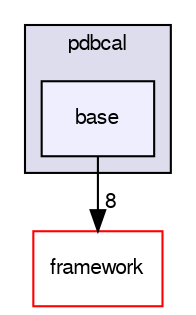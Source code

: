 digraph "/dev/shm/kenichi/update-e1039-doc/e1039-core/database/pdbcal/base" {
  bgcolor=transparent;
  compound=true
  node [ fontsize="10", fontname="FreeSans"];
  edge [ labelfontsize="10", labelfontname="FreeSans"];
  subgraph clusterdir_147508685d1e177c5e02ebcee5f964f4 {
    graph [ bgcolor="#ddddee", pencolor="black", label="pdbcal" fontname="FreeSans", fontsize="10", URL="dir_147508685d1e177c5e02ebcee5f964f4.html"]
  dir_29be2350c3fb340c5e5cae084515aad9 [shape=box, label="base", style="filled", fillcolor="#eeeeff", pencolor="black", URL="dir_29be2350c3fb340c5e5cae084515aad9.html"];
  }
  dir_68879e08c6651a210f7d5b44f4a6e313 [shape=box label="framework" color="red" URL="dir_68879e08c6651a210f7d5b44f4a6e313.html"];
  dir_29be2350c3fb340c5e5cae084515aad9->dir_68879e08c6651a210f7d5b44f4a6e313 [headlabel="8", labeldistance=1.5 headhref="dir_000022_000024.html"];
}
